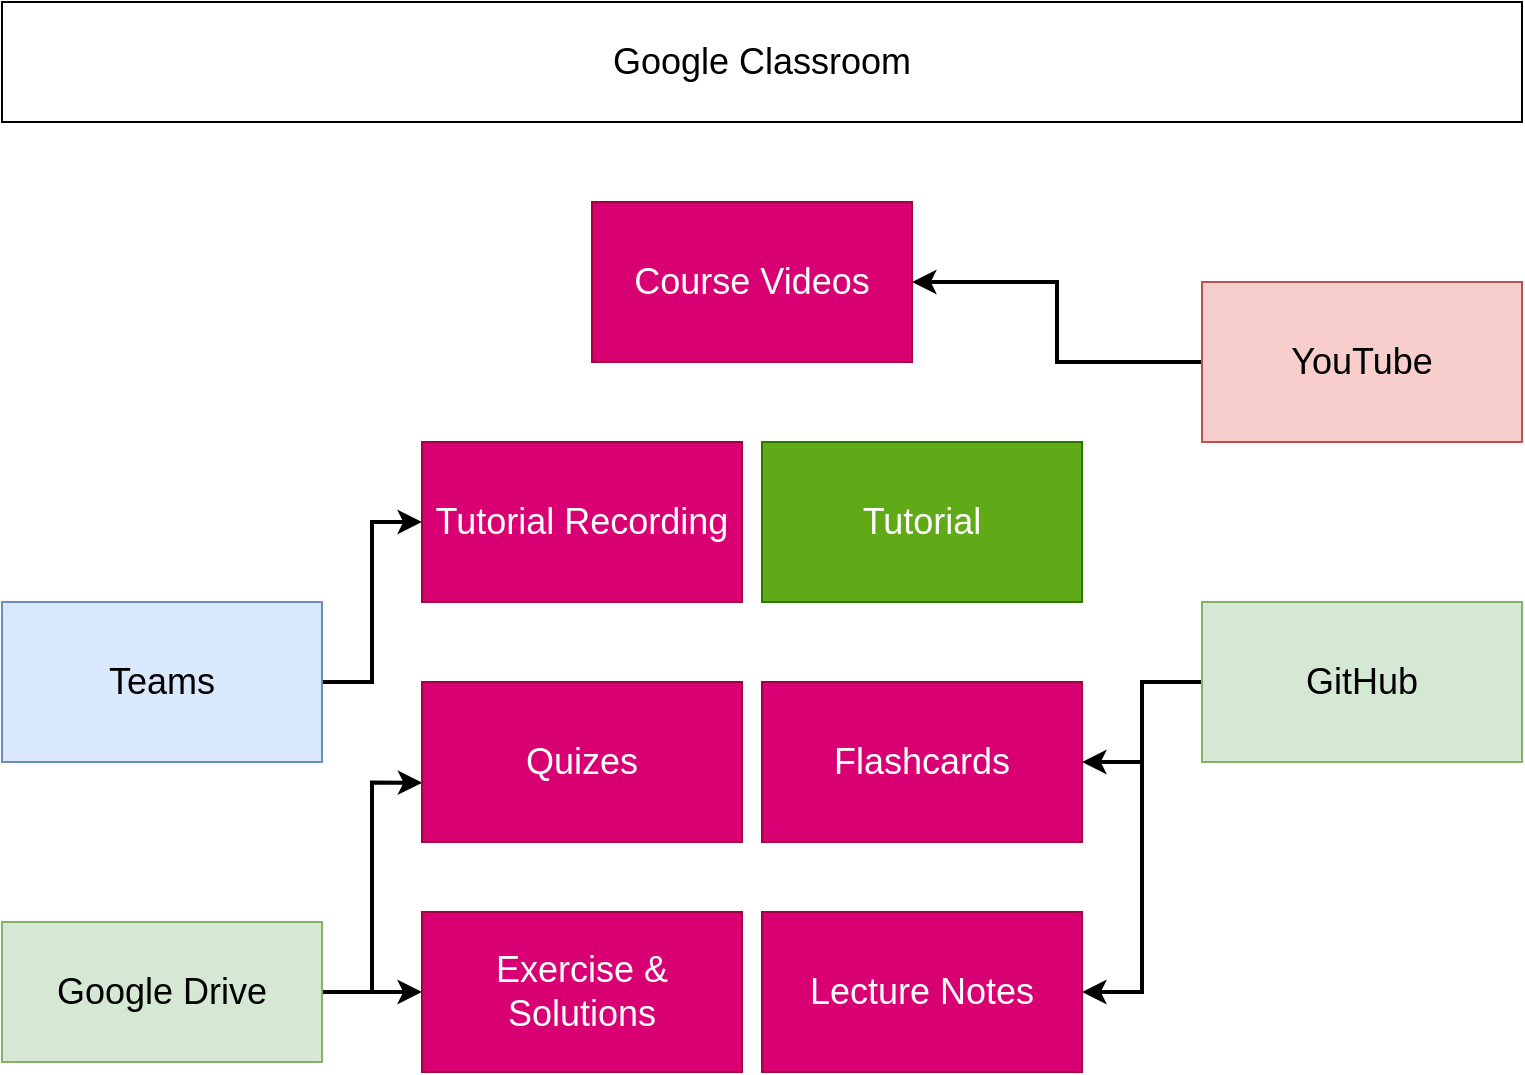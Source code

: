<mxfile>
    <diagram id="5WxYnQr1VHFrIMhXA-0S" name="Page-1">
        <mxGraphModel dx="782" dy="738" grid="1" gridSize="10" guides="1" tooltips="1" connect="1" arrows="1" fold="1" page="1" pageScale="1" pageWidth="1169" pageHeight="827" math="0" shadow="0">
            <root>
                <mxCell id="0"/>
                <mxCell id="1" parent="0"/>
                <mxCell id="2" value="&lt;font style=&quot;font-size: 18px;&quot;&gt;Course Videos&lt;br&gt;&lt;/font&gt;" style="rounded=0;whiteSpace=wrap;html=1;fillColor=#d80073;strokeColor=#A50040;fontColor=#ffffff;" vertex="1" parent="1">
                    <mxGeometry x="495" y="200" width="160" height="80" as="geometry"/>
                </mxCell>
                <mxCell id="3" value="&lt;font style=&quot;font-size: 18px;&quot;&gt;Lecture Notes&lt;/font&gt;" style="rounded=0;whiteSpace=wrap;html=1;fillColor=#d80073;strokeColor=#A50040;fontColor=#ffffff;" vertex="1" parent="1">
                    <mxGeometry x="580" y="555" width="160" height="80" as="geometry"/>
                </mxCell>
                <mxCell id="4" value="&lt;font style=&quot;font-size: 18px;&quot;&gt;Flashcards&lt;br&gt;&lt;/font&gt;" style="rounded=0;whiteSpace=wrap;html=1;fillColor=#d80073;strokeColor=#A50040;fontColor=#ffffff;" vertex="1" parent="1">
                    <mxGeometry x="580" y="440" width="160" height="80" as="geometry"/>
                </mxCell>
                <mxCell id="7" style="edgeStyle=orthogonalEdgeStyle;html=1;exitX=0;exitY=0.5;exitDx=0;exitDy=0;entryX=1;entryY=0.5;entryDx=0;entryDy=0;fontSize=18;rounded=0;strokeWidth=2;" edge="1" parent="1" source="5" target="3">
                    <mxGeometry relative="1" as="geometry"/>
                </mxCell>
                <mxCell id="9" style="edgeStyle=orthogonalEdgeStyle;rounded=0;html=1;exitX=0;exitY=0.5;exitDx=0;exitDy=0;entryX=1;entryY=0.5;entryDx=0;entryDy=0;strokeWidth=2;fontSize=18;" edge="1" parent="1" source="5" target="4">
                    <mxGeometry relative="1" as="geometry"/>
                </mxCell>
                <mxCell id="5" value="&lt;font style=&quot;font-size: 18px;&quot;&gt;GitHub&lt;/font&gt;" style="rounded=0;whiteSpace=wrap;html=1;fillColor=#d5e8d4;strokeColor=#82b366;" vertex="1" parent="1">
                    <mxGeometry x="800" y="400" width="160" height="80" as="geometry"/>
                </mxCell>
                <mxCell id="8" style="edgeStyle=orthogonalEdgeStyle;rounded=0;html=1;entryX=1;entryY=0.5;entryDx=0;entryDy=0;strokeWidth=2;fontSize=18;" edge="1" parent="1" source="6" target="2">
                    <mxGeometry relative="1" as="geometry"/>
                </mxCell>
                <mxCell id="6" value="&lt;font style=&quot;font-size: 18px;&quot;&gt;YouTube&lt;/font&gt;" style="rounded=0;whiteSpace=wrap;html=1;fillColor=#f8cecc;strokeColor=#b85450;" vertex="1" parent="1">
                    <mxGeometry x="800" y="240" width="160" height="80" as="geometry"/>
                </mxCell>
                <mxCell id="10" value="&lt;font style=&quot;font-size: 18px;&quot;&gt;Tutorial&lt;/font&gt;" style="rounded=0;whiteSpace=wrap;html=1;fillColor=#60a917;strokeColor=#2D7600;fontColor=#ffffff;" vertex="1" parent="1">
                    <mxGeometry x="580" y="320" width="160" height="80" as="geometry"/>
                </mxCell>
                <mxCell id="11" value="&lt;font style=&quot;font-size: 18px;&quot;&gt;Tutorial Recording&lt;/font&gt;" style="rounded=0;whiteSpace=wrap;html=1;fillColor=#d80073;strokeColor=#A50040;fontColor=#ffffff;" vertex="1" parent="1">
                    <mxGeometry x="410" y="320" width="160" height="80" as="geometry"/>
                </mxCell>
                <mxCell id="13" style="edgeStyle=orthogonalEdgeStyle;rounded=0;html=1;exitX=1;exitY=0.5;exitDx=0;exitDy=0;strokeWidth=2;fontSize=18;" edge="1" parent="1" source="12" target="11">
                    <mxGeometry relative="1" as="geometry"/>
                </mxCell>
                <mxCell id="12" value="&lt;font style=&quot;font-size: 18px;&quot;&gt;Teams&lt;/font&gt;" style="rounded=0;whiteSpace=wrap;html=1;fillColor=#dae8fc;strokeColor=#6c8ebf;" vertex="1" parent="1">
                    <mxGeometry x="200" y="400" width="160" height="80" as="geometry"/>
                </mxCell>
                <mxCell id="14" value="&lt;font style=&quot;font-size: 18px;&quot;&gt;Exercise &amp;amp; Solutions&lt;br&gt;&lt;/font&gt;" style="rounded=0;whiteSpace=wrap;html=1;fillColor=#d80073;strokeColor=#A50040;fontColor=#ffffff;" vertex="1" parent="1">
                    <mxGeometry x="410" y="555" width="160" height="80" as="geometry"/>
                </mxCell>
                <mxCell id="21" style="edgeStyle=orthogonalEdgeStyle;rounded=0;html=1;entryX=0.001;entryY=0.629;entryDx=0;entryDy=0;entryPerimeter=0;strokeWidth=2;fontSize=18;" edge="1" parent="1" source="15" target="16">
                    <mxGeometry relative="1" as="geometry"/>
                </mxCell>
                <mxCell id="22" style="edgeStyle=orthogonalEdgeStyle;rounded=0;html=1;entryX=0;entryY=0.5;entryDx=0;entryDy=0;strokeWidth=2;fontSize=18;" edge="1" parent="1" source="15" target="14">
                    <mxGeometry relative="1" as="geometry"/>
                </mxCell>
                <mxCell id="15" value="&lt;font style=&quot;font-size: 18px;&quot;&gt;Google Drive&lt;/font&gt;" style="rounded=0;whiteSpace=wrap;html=1;fillColor=#d5e8d4;strokeColor=#82b366;" vertex="1" parent="1">
                    <mxGeometry x="200" y="560" width="160" height="70" as="geometry"/>
                </mxCell>
                <mxCell id="16" value="&lt;font style=&quot;font-size: 18px;&quot;&gt;Quizes&lt;br&gt;&lt;/font&gt;" style="rounded=0;whiteSpace=wrap;html=1;fillColor=#d80073;strokeColor=#A50040;fontColor=#ffffff;" vertex="1" parent="1">
                    <mxGeometry x="410" y="440" width="160" height="80" as="geometry"/>
                </mxCell>
                <mxCell id="19" value="Google Classroom" style="rounded=0;whiteSpace=wrap;html=1;fontSize=18;" vertex="1" parent="1">
                    <mxGeometry x="200" y="100" width="760" height="60" as="geometry"/>
                </mxCell>
            </root>
        </mxGraphModel>
    </diagram>
</mxfile>
